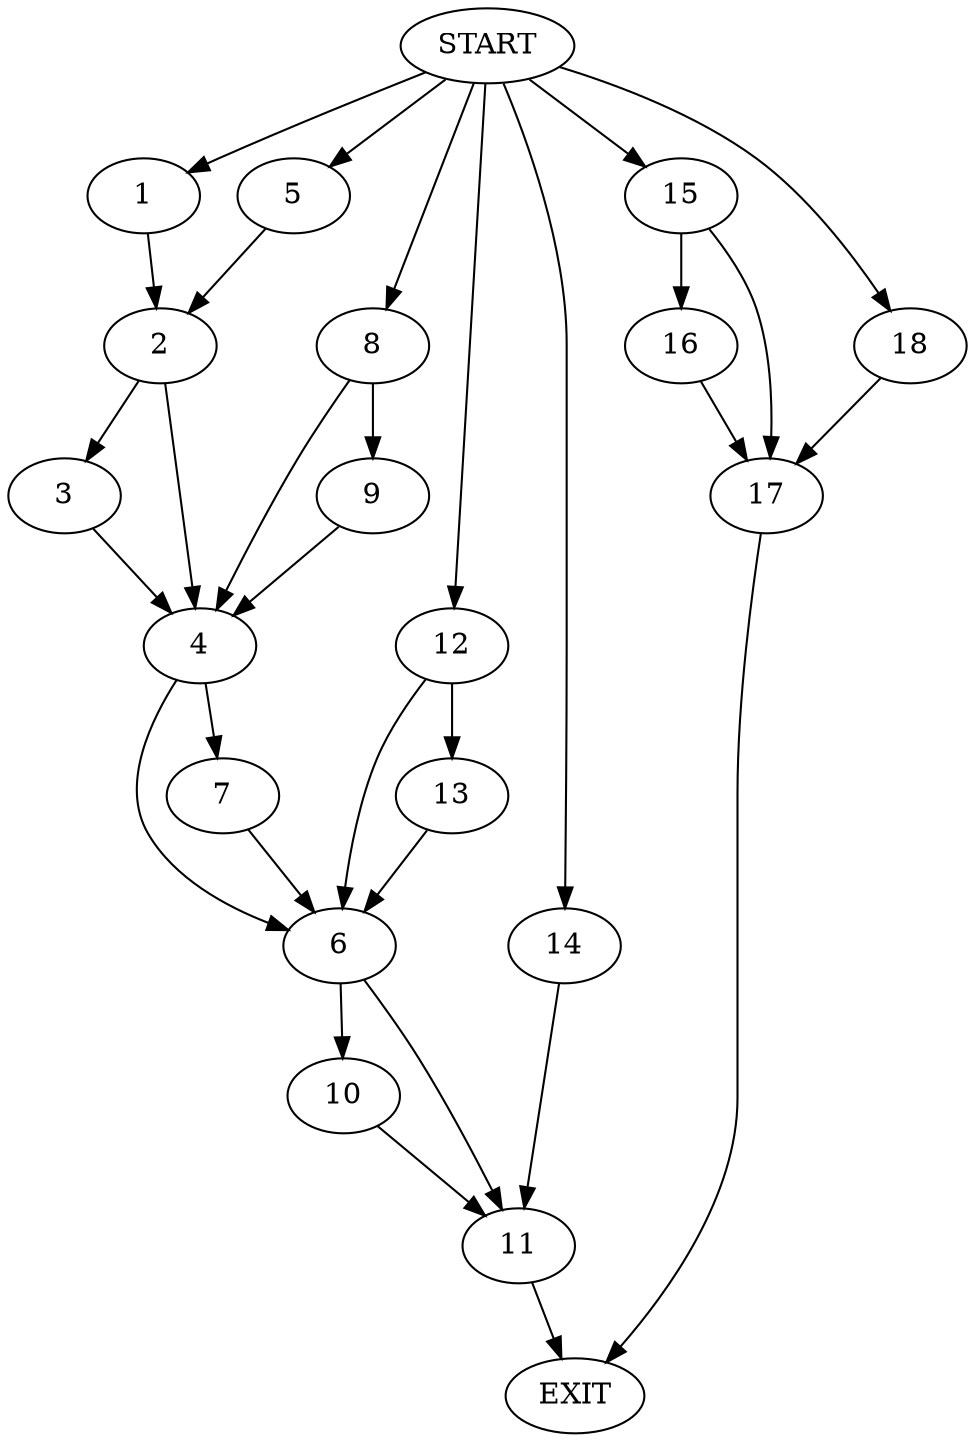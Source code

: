 digraph {
0 [label="START"]
19 [label="EXIT"]
0 -> 1
1 -> 2
2 -> 3
2 -> 4
0 -> 5
5 -> 2
3 -> 4
4 -> 6
4 -> 7
0 -> 8
8 -> 9
8 -> 4
9 -> 4
6 -> 10
6 -> 11
7 -> 6
0 -> 12
12 -> 13
12 -> 6
13 -> 6
11 -> 19
10 -> 11
0 -> 14
14 -> 11
0 -> 15
15 -> 16
15 -> 17
16 -> 17
17 -> 19
0 -> 18
18 -> 17
}
